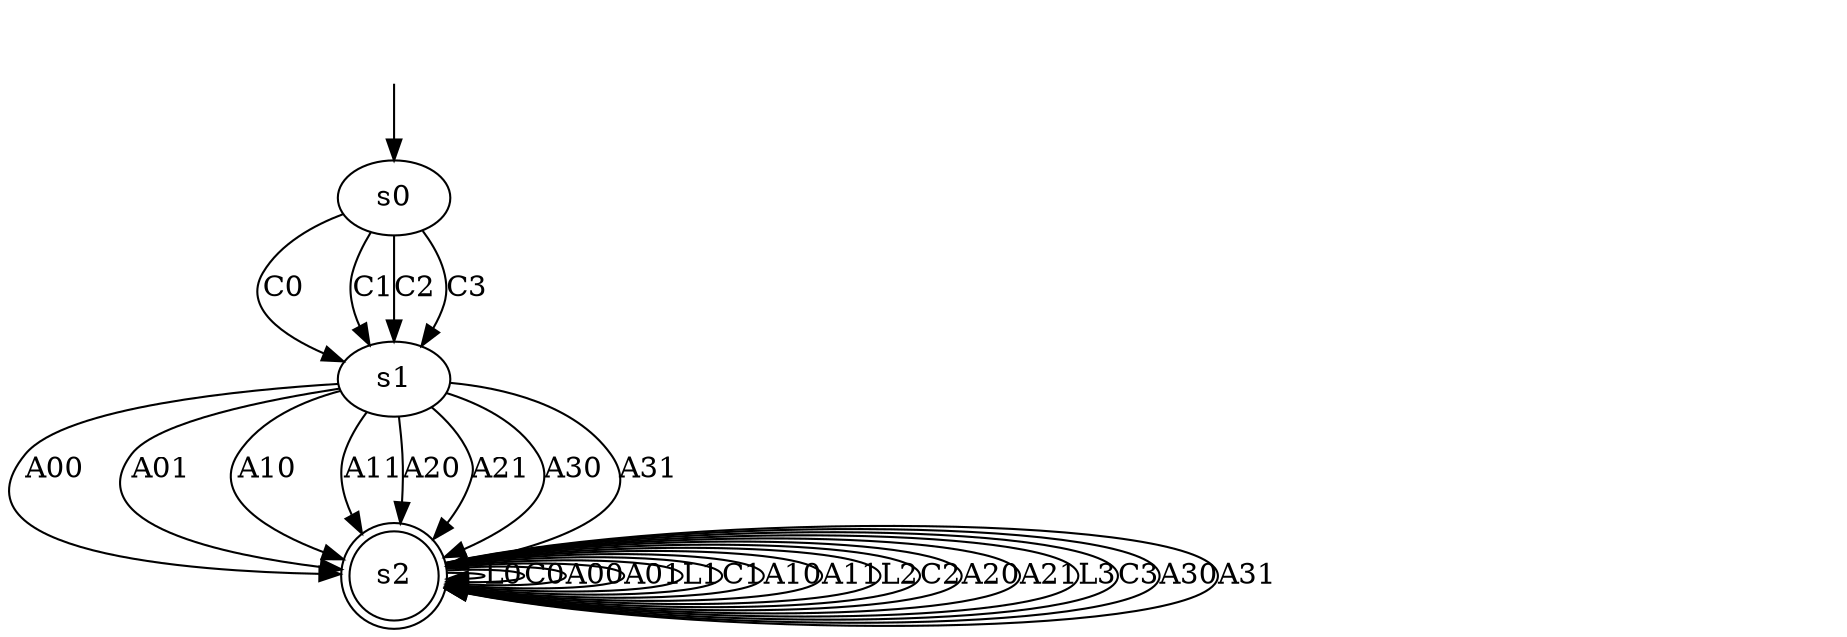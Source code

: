 digraph "data/our_models/magento_4_2_b1" {
s0 [label=s0];
s1 [label=s1];
s2 [label=s2, shape=doublecircle];
s0 -> s1  [label=C0];
s0 -> s1  [label=C1];
s0 -> s1  [label=C2];
s0 -> s1  [label=C3];
s1 -> s2  [label=A00];
s1 -> s2  [label=A01];
s1 -> s2  [label=A10];
s1 -> s2  [label=A11];
s1 -> s2  [label=A20];
s1 -> s2  [label=A21];
s1 -> s2  [label=A30];
s1 -> s2  [label=A31];
s2 -> s2  [label=L0];
s2 -> s2  [label=C0];
s2 -> s2  [label=A00];
s2 -> s2  [label=A01];
s2 -> s2  [label=L1];
s2 -> s2  [label=C1];
s2 -> s2  [label=A10];
s2 -> s2  [label=A11];
s2 -> s2  [label=L2];
s2 -> s2  [label=C2];
s2 -> s2  [label=A20];
s2 -> s2  [label=A21];
s2 -> s2  [label=L3];
s2 -> s2  [label=C3];
s2 -> s2  [label=A30];
s2 -> s2  [label=A31];
__start0 [label="", shape=none];
__start0 -> s0  [label=""];
}

